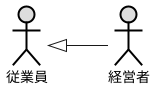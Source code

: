 @startuml ユースケース図
left to right direction

actor 従業員#DDDDDD;line:black;line.bold;
actor 経営者#DDDDDD;line:black;line.bold;

従業員<|-- 経営者
@enduml